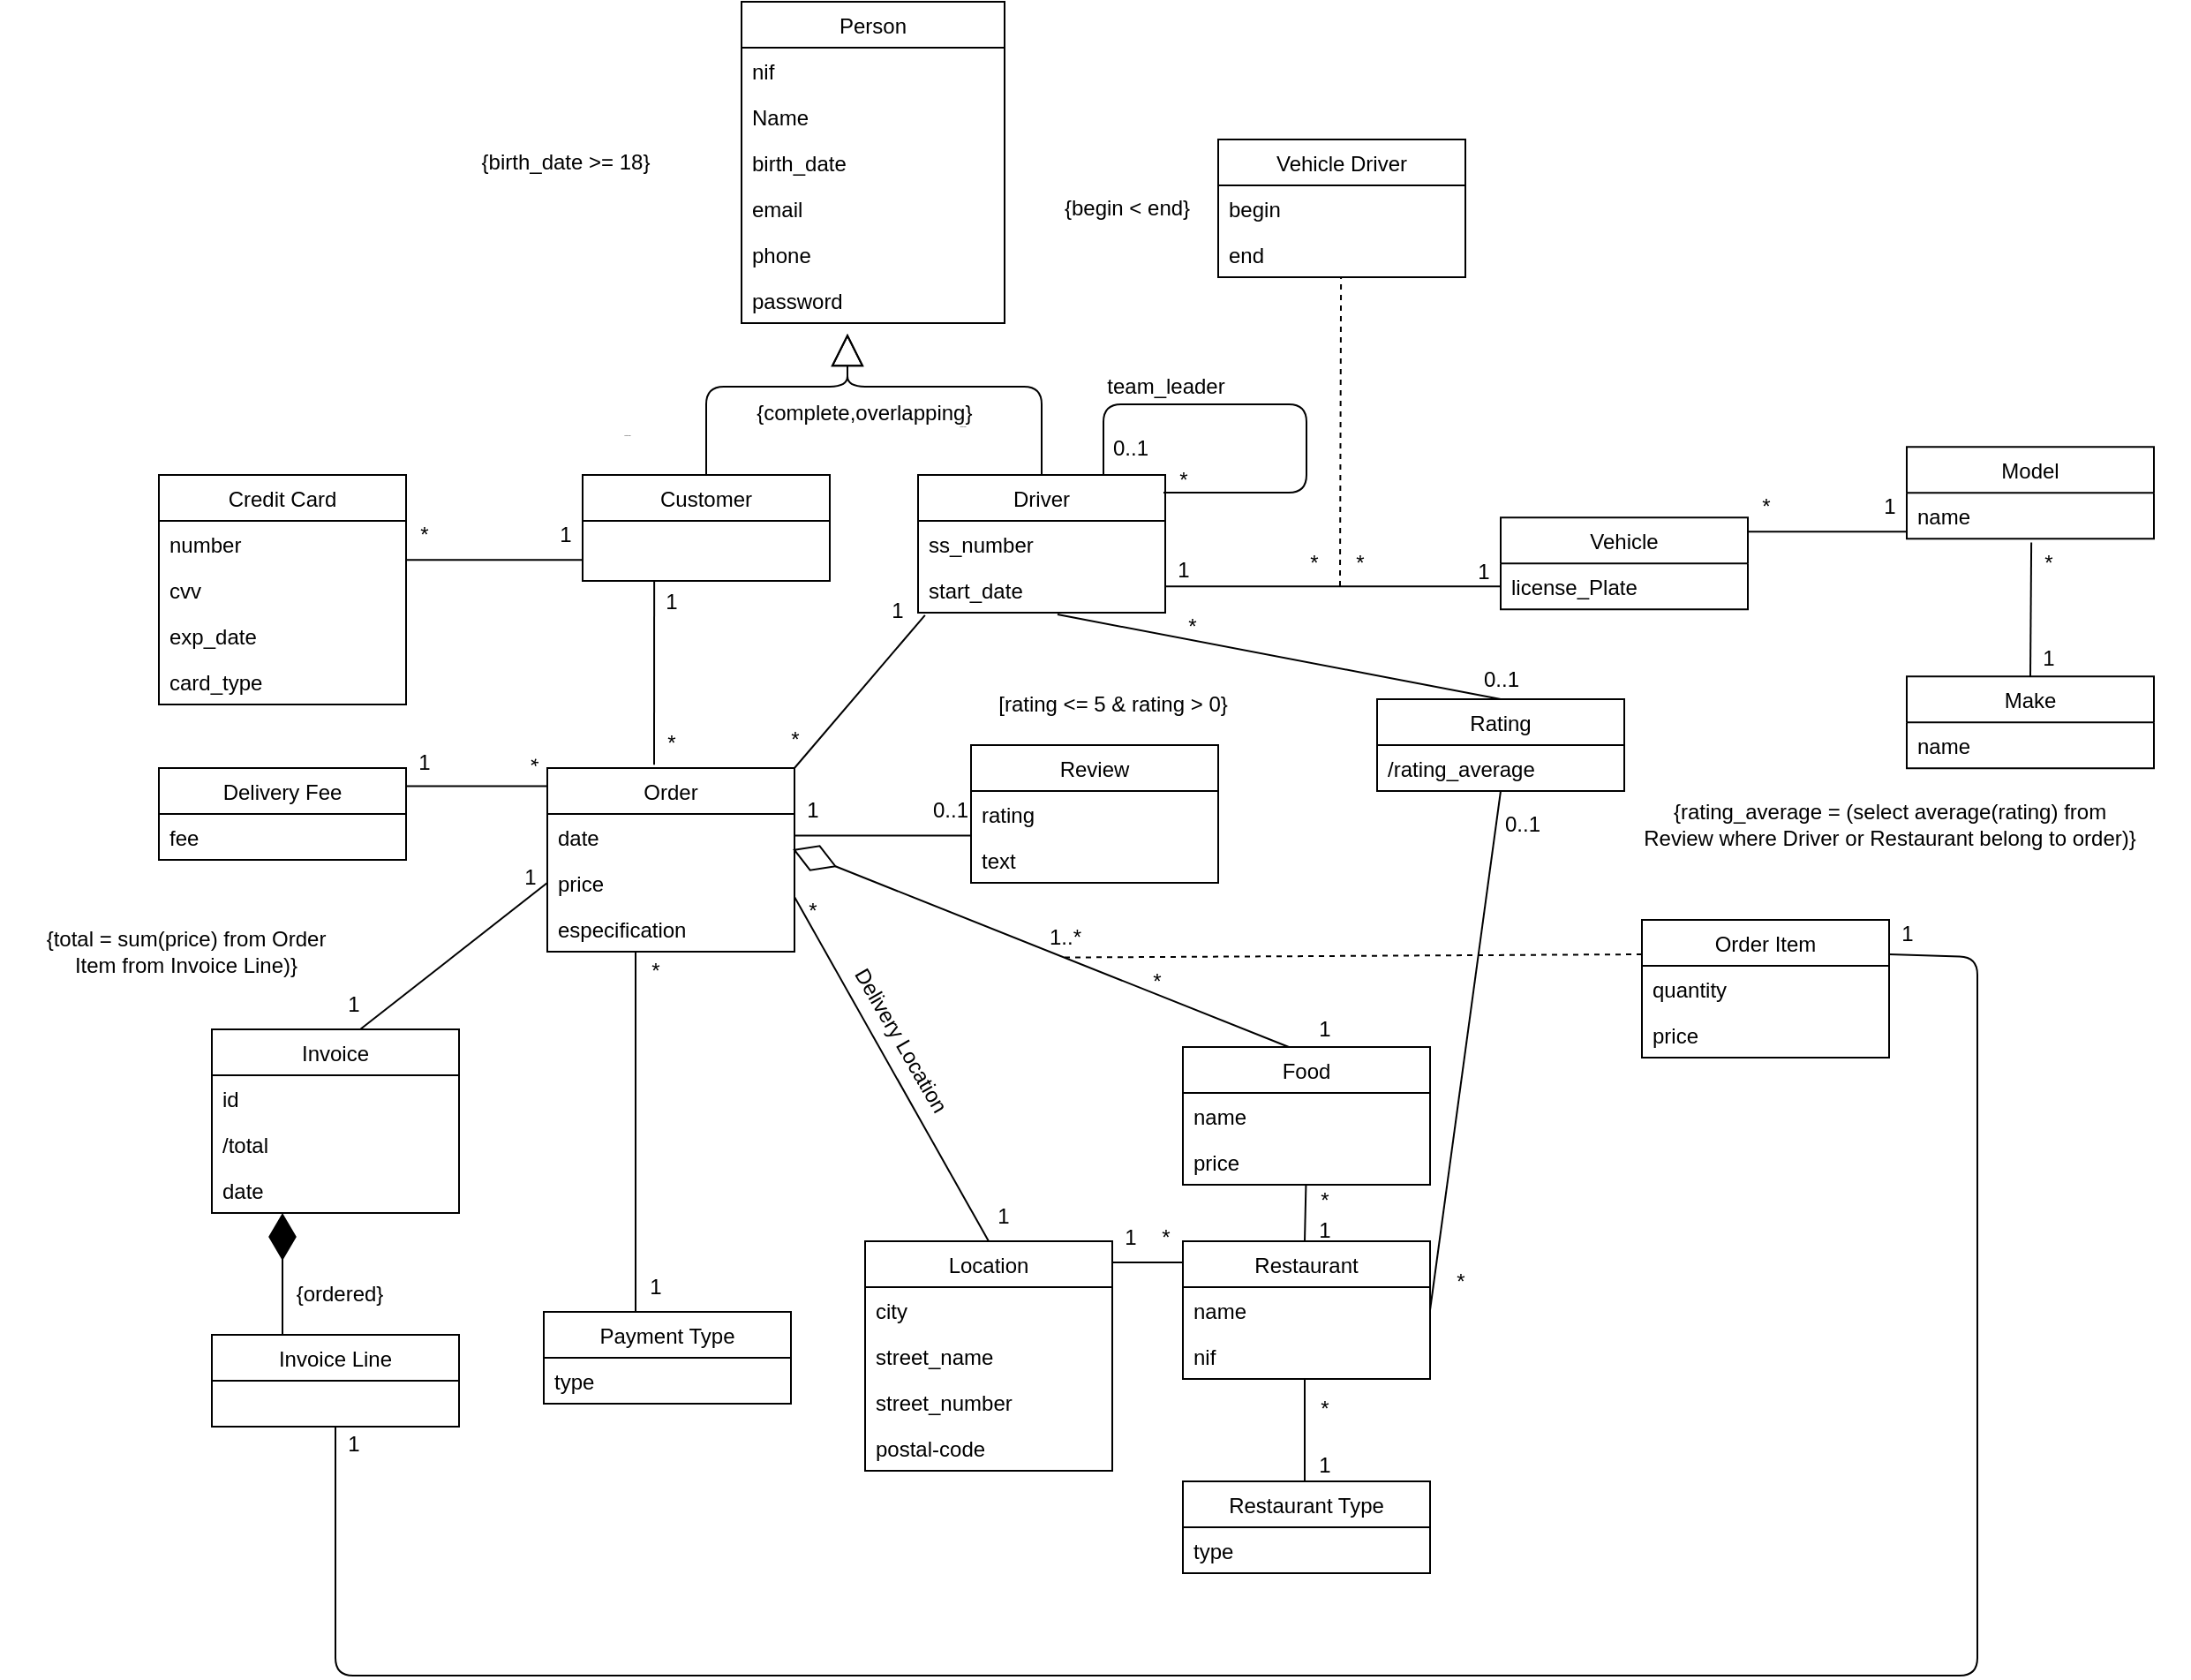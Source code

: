 <mxfile version="12.8.1" type="device"><diagram id="x4gW-zz0H5W8stwuuXS4" name="Page-1"><mxGraphModel dx="1931" dy="1063" grid="1" gridSize="10" guides="1" tooltips="1" connect="1" arrows="1" fold="1" page="1" pageScale="1" pageWidth="850" pageHeight="1100" math="0" shadow="0"><root><mxCell id="0"/><mxCell id="1" parent="0"/><object label="Person" id="hmPX8hJOSWV2uHWbl7bB-1"><mxCell style="swimlane;fontStyle=0;childLayout=stackLayout;horizontal=1;startSize=26;fillColor=none;horizontalStack=0;resizeParent=1;resizeParentMax=0;resizeLast=0;collapsible=1;marginBottom=0;aspect=fixed;" parent="1" vertex="1"><mxGeometry x="420" y="12" width="149" height="182" as="geometry"/></mxCell></object><mxCell id="hmPX8hJOSWV2uHWbl7bB-2" value="nif" style="text;strokeColor=none;fillColor=none;align=left;verticalAlign=top;spacingLeft=4;spacingRight=4;overflow=hidden;rotatable=0;points=[[0,0.5],[1,0.5]];portConstraint=eastwest;" parent="hmPX8hJOSWV2uHWbl7bB-1" vertex="1"><mxGeometry y="26" width="149" height="26" as="geometry"/></mxCell><mxCell id="hmPX8hJOSWV2uHWbl7bB-3" value="Name" style="text;strokeColor=none;fillColor=none;align=left;verticalAlign=top;spacingLeft=4;spacingRight=4;overflow=hidden;rotatable=0;points=[[0,0.5],[1,0.5]];portConstraint=eastwest;" parent="hmPX8hJOSWV2uHWbl7bB-1" vertex="1"><mxGeometry y="52" width="149" height="26" as="geometry"/></mxCell><mxCell id="hmPX8hJOSWV2uHWbl7bB-4" value="birth_date" style="text;strokeColor=none;fillColor=none;align=left;verticalAlign=top;spacingLeft=4;spacingRight=4;overflow=hidden;rotatable=0;points=[[0,0.5],[1,0.5]];portConstraint=eastwest;" parent="hmPX8hJOSWV2uHWbl7bB-1" vertex="1"><mxGeometry y="78" width="149" height="26" as="geometry"/></mxCell><mxCell id="hmPX8hJOSWV2uHWbl7bB-5" value="email" style="text;strokeColor=none;fillColor=none;align=left;verticalAlign=top;spacingLeft=4;spacingRight=4;overflow=hidden;rotatable=0;points=[[0,0.5],[1,0.5]];portConstraint=eastwest;" parent="hmPX8hJOSWV2uHWbl7bB-1" vertex="1"><mxGeometry y="104" width="149" height="26" as="geometry"/></mxCell><mxCell id="hmPX8hJOSWV2uHWbl7bB-6" value="phone" style="text;strokeColor=none;fillColor=none;align=left;verticalAlign=top;spacingLeft=4;spacingRight=4;overflow=hidden;rotatable=0;points=[[0,0.5],[1,0.5]];portConstraint=eastwest;" parent="hmPX8hJOSWV2uHWbl7bB-1" vertex="1"><mxGeometry y="130" width="149" height="26" as="geometry"/></mxCell><mxCell id="hmPX8hJOSWV2uHWbl7bB-7" value="password" style="text;strokeColor=none;fillColor=none;align=left;verticalAlign=top;spacingLeft=4;spacingRight=4;overflow=hidden;rotatable=0;points=[[0,0.5],[1,0.5]];portConstraint=eastwest;" parent="hmPX8hJOSWV2uHWbl7bB-1" vertex="1"><mxGeometry y="156" width="149" height="26" as="geometry"/></mxCell><mxCell id="hmPX8hJOSWV2uHWbl7bB-8" value="Customer" style="swimlane;fontStyle=0;childLayout=stackLayout;horizontal=1;startSize=26;fillColor=none;horizontalStack=0;resizeParent=1;resizeParentMax=0;resizeLast=0;collapsible=1;marginBottom=0;" parent="1" vertex="1"><mxGeometry x="330" y="280" width="140" height="60" as="geometry"/></mxCell><mxCell id="hmPX8hJOSWV2uHWbl7bB-9" value="Driver" style="swimlane;fontStyle=0;childLayout=stackLayout;horizontal=1;startSize=26;fillColor=none;horizontalStack=0;resizeParent=1;resizeParentMax=0;resizeLast=0;collapsible=1;marginBottom=0;" parent="1" vertex="1"><mxGeometry x="520" y="280" width="140" height="78" as="geometry"/></mxCell><mxCell id="hmPX8hJOSWV2uHWbl7bB-10" value="ss_number" style="text;strokeColor=none;fillColor=none;align=left;verticalAlign=top;spacingLeft=4;spacingRight=4;overflow=hidden;rotatable=0;points=[[0,0.5],[1,0.5]];portConstraint=eastwest;" parent="hmPX8hJOSWV2uHWbl7bB-9" vertex="1"><mxGeometry y="26" width="140" height="26" as="geometry"/></mxCell><mxCell id="hmPX8hJOSWV2uHWbl7bB-11" value="start_date" style="text;strokeColor=none;fillColor=none;align=left;verticalAlign=top;spacingLeft=4;spacingRight=4;overflow=hidden;rotatable=0;points=[[0,0.5],[1,0.5]];portConstraint=eastwest;" parent="hmPX8hJOSWV2uHWbl7bB-9" vertex="1"><mxGeometry y="52" width="140" height="26" as="geometry"/></mxCell><mxCell id="hmPX8hJOSWV2uHWbl7bB-12" value="Order" style="swimlane;fontStyle=0;childLayout=stackLayout;horizontal=1;startSize=26;fillColor=none;horizontalStack=0;resizeParent=1;resizeParentMax=0;resizeLast=0;collapsible=1;marginBottom=0;" parent="1" vertex="1"><mxGeometry x="310" y="446" width="140" height="104" as="geometry"/></mxCell><mxCell id="hmPX8hJOSWV2uHWbl7bB-13" value="date" style="text;strokeColor=none;fillColor=none;align=left;verticalAlign=top;spacingLeft=4;spacingRight=4;overflow=hidden;rotatable=0;points=[[0,0.5],[1,0.5]];portConstraint=eastwest;" parent="hmPX8hJOSWV2uHWbl7bB-12" vertex="1"><mxGeometry y="26" width="140" height="26" as="geometry"/></mxCell><mxCell id="hmPX8hJOSWV2uHWbl7bB-14" value="price" style="text;strokeColor=none;fillColor=none;align=left;verticalAlign=top;spacingLeft=4;spacingRight=4;overflow=hidden;rotatable=0;points=[[0,0.5],[1,0.5]];portConstraint=eastwest;" parent="hmPX8hJOSWV2uHWbl7bB-12" vertex="1"><mxGeometry y="52" width="140" height="26" as="geometry"/></mxCell><mxCell id="g-7WznA3Voh3nUn90X7V-6" value="especification" style="text;strokeColor=none;fillColor=none;align=left;verticalAlign=top;spacingLeft=4;spacingRight=4;overflow=hidden;rotatable=0;points=[[0,0.5],[1,0.5]];portConstraint=eastwest;" parent="hmPX8hJOSWV2uHWbl7bB-12" vertex="1"><mxGeometry y="78" width="140" height="26" as="geometry"/></mxCell><mxCell id="hmPX8hJOSWV2uHWbl7bB-15" value="Vehicle" style="swimlane;fontStyle=0;childLayout=stackLayout;horizontal=1;startSize=26;fillColor=none;horizontalStack=0;resizeParent=1;resizeParentMax=0;resizeLast=0;collapsible=1;marginBottom=0;" parent="1" vertex="1"><mxGeometry x="850" y="304.14" width="140" height="52" as="geometry"/></mxCell><mxCell id="hmPX8hJOSWV2uHWbl7bB-16" style="edgeStyle=orthogonalEdgeStyle;rounded=0;orthogonalLoop=1;jettySize=auto;html=1;exitX=1;exitY=0.5;exitDx=0;exitDy=0;" parent="hmPX8hJOSWV2uHWbl7bB-15" source="hmPX8hJOSWV2uHWbl7bB-17" target="hmPX8hJOSWV2uHWbl7bB-17" edge="1"><mxGeometry relative="1" as="geometry"/></mxCell><mxCell id="hmPX8hJOSWV2uHWbl7bB-17" value="license_Plate" style="text;strokeColor=none;fillColor=none;align=left;verticalAlign=top;spacingLeft=4;spacingRight=4;overflow=hidden;rotatable=0;points=[[0,0.5],[1,0.5]];portConstraint=eastwest;" parent="hmPX8hJOSWV2uHWbl7bB-15" vertex="1"><mxGeometry y="26" width="140" height="26" as="geometry"/></mxCell><mxCell id="hmPX8hJOSWV2uHWbl7bB-18" value="Rating" style="swimlane;fontStyle=0;childLayout=stackLayout;horizontal=1;startSize=26;fillColor=none;horizontalStack=0;resizeParent=1;resizeParentMax=0;resizeLast=0;collapsible=1;marginBottom=0;" parent="1" vertex="1"><mxGeometry x="780" y="407" width="140" height="52" as="geometry"/></mxCell><mxCell id="hmPX8hJOSWV2uHWbl7bB-19" value="/rating_average" style="text;strokeColor=none;fillColor=none;align=left;verticalAlign=top;spacingLeft=4;spacingRight=4;overflow=hidden;rotatable=0;points=[[0,0.5],[1,0.5]];portConstraint=eastwest;" parent="hmPX8hJOSWV2uHWbl7bB-18" vertex="1"><mxGeometry y="26" width="140" height="26" as="geometry"/></mxCell><mxCell id="hmPX8hJOSWV2uHWbl7bB-20" value="Review" style="swimlane;fontStyle=0;childLayout=stackLayout;horizontal=1;startSize=26;fillColor=none;horizontalStack=0;resizeParent=1;resizeParentMax=0;resizeLast=0;collapsible=1;marginBottom=0;" parent="1" vertex="1"><mxGeometry x="550" y="433" width="140" height="78" as="geometry"/></mxCell><mxCell id="hmPX8hJOSWV2uHWbl7bB-21" value="rating" style="text;strokeColor=none;fillColor=none;align=left;verticalAlign=top;spacingLeft=4;spacingRight=4;overflow=hidden;rotatable=0;points=[[0,0.5],[1,0.5]];portConstraint=eastwest;" parent="hmPX8hJOSWV2uHWbl7bB-20" vertex="1"><mxGeometry y="26" width="140" height="26" as="geometry"/></mxCell><mxCell id="hmPX8hJOSWV2uHWbl7bB-22" value="text" style="text;strokeColor=none;fillColor=none;align=left;verticalAlign=top;spacingLeft=4;spacingRight=4;overflow=hidden;rotatable=0;points=[[0,0.5],[1,0.5]];portConstraint=eastwest;" parent="hmPX8hJOSWV2uHWbl7bB-20" vertex="1"><mxGeometry y="52" width="140" height="26" as="geometry"/></mxCell><mxCell id="hmPX8hJOSWV2uHWbl7bB-23" value="Food" style="swimlane;fontStyle=0;childLayout=stackLayout;horizontal=1;startSize=26;fillColor=none;horizontalStack=0;resizeParent=1;resizeParentMax=0;resizeLast=0;collapsible=1;marginBottom=0;" parent="1" vertex="1"><mxGeometry x="670" y="604" width="140" height="78" as="geometry"/></mxCell><mxCell id="hmPX8hJOSWV2uHWbl7bB-24" value="name" style="text;strokeColor=none;fillColor=none;align=left;verticalAlign=top;spacingLeft=4;spacingRight=4;overflow=hidden;rotatable=0;points=[[0,0.5],[1,0.5]];portConstraint=eastwest;" parent="hmPX8hJOSWV2uHWbl7bB-23" vertex="1"><mxGeometry y="26" width="140" height="26" as="geometry"/></mxCell><mxCell id="hmPX8hJOSWV2uHWbl7bB-25" value="price" style="text;strokeColor=none;fillColor=none;align=left;verticalAlign=top;spacingLeft=4;spacingRight=4;overflow=hidden;rotatable=0;points=[[0,0.5],[1,0.5]];portConstraint=eastwest;" parent="hmPX8hJOSWV2uHWbl7bB-23" vertex="1"><mxGeometry y="52" width="140" height="26" as="geometry"/></mxCell><mxCell id="56qyV9dsgoLXQfU-FJvZ-68" value="" style="endArrow=diamondThin;endFill=0;endSize=24;html=1;entryX=0.993;entryY=0.769;entryDx=0;entryDy=0;entryPerimeter=0;" parent="hmPX8hJOSWV2uHWbl7bB-23" target="hmPX8hJOSWV2uHWbl7bB-13" edge="1"><mxGeometry width="160" relative="1" as="geometry"><mxPoint x="60" as="sourcePoint"/><mxPoint x="220" as="targetPoint"/></mxGeometry></mxCell><mxCell id="hmPX8hJOSWV2uHWbl7bB-26" value="Restaurant" style="swimlane;fontStyle=0;childLayout=stackLayout;horizontal=1;startSize=26;fillColor=none;horizontalStack=0;resizeParent=1;resizeParentMax=0;resizeLast=0;collapsible=1;marginBottom=0;" parent="1" vertex="1"><mxGeometry x="670" y="714" width="140" height="78" as="geometry"/></mxCell><mxCell id="hmPX8hJOSWV2uHWbl7bB-27" value="name" style="text;strokeColor=none;fillColor=none;align=left;verticalAlign=top;spacingLeft=4;spacingRight=4;overflow=hidden;rotatable=0;points=[[0,0.5],[1,0.5]];portConstraint=eastwest;" parent="hmPX8hJOSWV2uHWbl7bB-26" vertex="1"><mxGeometry y="26" width="140" height="26" as="geometry"/></mxCell><mxCell id="xYkYuIALFyzCIt_aJhcX-15" value="" style="endArrow=none;html=1;fontSize=12;" parent="hmPX8hJOSWV2uHWbl7bB-26" target="hmPX8hJOSWV2uHWbl7bB-25" edge="1"><mxGeometry width="50" height="50" relative="1" as="geometry"><mxPoint x="69" as="sourcePoint"/><mxPoint x="69" y="-17" as="targetPoint"/></mxGeometry></mxCell><mxCell id="56qyV9dsgoLXQfU-FJvZ-5" value="nif" style="text;strokeColor=none;fillColor=none;align=left;verticalAlign=top;spacingLeft=4;spacingRight=4;overflow=hidden;rotatable=0;points=[[0,0.5],[1,0.5]];portConstraint=eastwest;" parent="hmPX8hJOSWV2uHWbl7bB-26" vertex="1"><mxGeometry y="52" width="140" height="26" as="geometry"/></mxCell><mxCell id="hmPX8hJOSWV2uHWbl7bB-28" value="Payment Type" style="swimlane;fontStyle=0;childLayout=stackLayout;horizontal=1;startSize=26;fillColor=none;horizontalStack=0;resizeParent=1;resizeParentMax=0;resizeLast=0;collapsible=1;marginBottom=0;" parent="1" vertex="1"><mxGeometry x="308" y="754" width="140" height="52" as="geometry"/></mxCell><mxCell id="hmPX8hJOSWV2uHWbl7bB-31" value="type" style="text;strokeColor=none;fillColor=none;align=left;verticalAlign=top;spacingLeft=4;spacingRight=4;overflow=hidden;rotatable=0;points=[[0,0.5],[1,0.5]];portConstraint=eastwest;" parent="hmPX8hJOSWV2uHWbl7bB-28" vertex="1"><mxGeometry y="26" width="140" height="26" as="geometry"/></mxCell><mxCell id="hmPX8hJOSWV2uHWbl7bB-32" value="Invoice" style="swimlane;fontStyle=0;childLayout=stackLayout;horizontal=1;startSize=26;fillColor=none;horizontalStack=0;resizeParent=1;resizeParentMax=0;resizeLast=0;collapsible=1;marginBottom=0;" parent="1" vertex="1"><mxGeometry x="120" y="594" width="140" height="104" as="geometry"/></mxCell><mxCell id="hmPX8hJOSWV2uHWbl7bB-33" value="id" style="text;strokeColor=none;fillColor=none;align=left;verticalAlign=top;spacingLeft=4;spacingRight=4;overflow=hidden;rotatable=0;points=[[0,0.5],[1,0.5]];portConstraint=eastwest;" parent="hmPX8hJOSWV2uHWbl7bB-32" vertex="1"><mxGeometry y="26" width="140" height="26" as="geometry"/></mxCell><mxCell id="hmPX8hJOSWV2uHWbl7bB-34" value="/total" style="text;strokeColor=none;fillColor=none;align=left;verticalAlign=top;spacingLeft=4;spacingRight=4;overflow=hidden;rotatable=0;points=[[0,0.5],[1,0.5]];portConstraint=eastwest;" parent="hmPX8hJOSWV2uHWbl7bB-32" vertex="1"><mxGeometry y="52" width="140" height="26" as="geometry"/></mxCell><mxCell id="hmPX8hJOSWV2uHWbl7bB-35" value="date" style="text;strokeColor=none;fillColor=none;align=left;verticalAlign=top;spacingLeft=4;spacingRight=4;overflow=hidden;rotatable=0;points=[[0,0.5],[1,0.5]];portConstraint=eastwest;" parent="hmPX8hJOSWV2uHWbl7bB-32" vertex="1"><mxGeometry y="78" width="140" height="26" as="geometry"/></mxCell><mxCell id="hmPX8hJOSWV2uHWbl7bB-37" value="Model" style="swimlane;fontStyle=0;childLayout=stackLayout;horizontal=1;startSize=26;fillColor=none;horizontalStack=0;resizeParent=1;resizeParentMax=0;resizeLast=0;collapsible=1;marginBottom=0;" parent="1" vertex="1"><mxGeometry x="1080" y="264.14" width="140" height="52" as="geometry"/></mxCell><mxCell id="hmPX8hJOSWV2uHWbl7bB-38" value="name" style="text;strokeColor=none;fillColor=none;align=left;verticalAlign=top;spacingLeft=4;spacingRight=4;overflow=hidden;rotatable=0;points=[[0,0.5],[1,0.5]];portConstraint=eastwest;" parent="hmPX8hJOSWV2uHWbl7bB-37" vertex="1"><mxGeometry y="26" width="140" height="26" as="geometry"/></mxCell><mxCell id="hmPX8hJOSWV2uHWbl7bB-39" value="Make" style="swimlane;fontStyle=0;childLayout=stackLayout;horizontal=1;startSize=26;fillColor=none;horizontalStack=0;resizeParent=1;resizeParentMax=0;resizeLast=0;collapsible=1;marginBottom=0;" parent="1" vertex="1"><mxGeometry x="1080" y="394.14" width="140" height="52" as="geometry"/></mxCell><mxCell id="hmPX8hJOSWV2uHWbl7bB-40" value="name" style="text;strokeColor=none;fillColor=none;align=left;verticalAlign=top;spacingLeft=4;spacingRight=4;overflow=hidden;rotatable=0;points=[[0,0.5],[1,0.5]];portConstraint=eastwest;" parent="hmPX8hJOSWV2uHWbl7bB-39" vertex="1"><mxGeometry y="26" width="140" height="26" as="geometry"/></mxCell><mxCell id="hmPX8hJOSWV2uHWbl7bB-41" value="Credit Card" style="swimlane;fontStyle=0;childLayout=stackLayout;horizontal=1;startSize=26;fillColor=none;horizontalStack=0;resizeParent=1;resizeParentMax=0;resizeLast=0;collapsible=1;marginBottom=0;" parent="1" vertex="1"><mxGeometry x="90" y="280" width="140" height="130" as="geometry"/></mxCell><mxCell id="hmPX8hJOSWV2uHWbl7bB-42" value="number" style="text;strokeColor=none;fillColor=none;align=left;verticalAlign=top;spacingLeft=4;spacingRight=4;overflow=hidden;rotatable=0;points=[[0,0.5],[1,0.5]];portConstraint=eastwest;" parent="hmPX8hJOSWV2uHWbl7bB-41" vertex="1"><mxGeometry y="26" width="140" height="26" as="geometry"/></mxCell><mxCell id="hmPX8hJOSWV2uHWbl7bB-43" value="cvv" style="text;strokeColor=none;fillColor=none;align=left;verticalAlign=top;spacingLeft=4;spacingRight=4;overflow=hidden;rotatable=0;points=[[0,0.5],[1,0.5]];portConstraint=eastwest;" parent="hmPX8hJOSWV2uHWbl7bB-41" vertex="1"><mxGeometry y="52" width="140" height="26" as="geometry"/></mxCell><mxCell id="hmPX8hJOSWV2uHWbl7bB-44" value="exp_date" style="text;strokeColor=none;fillColor=none;align=left;verticalAlign=top;spacingLeft=4;spacingRight=4;overflow=hidden;rotatable=0;points=[[0,0.5],[1,0.5]];portConstraint=eastwest;" parent="hmPX8hJOSWV2uHWbl7bB-41" vertex="1"><mxGeometry y="78" width="140" height="26" as="geometry"/></mxCell><mxCell id="hmPX8hJOSWV2uHWbl7bB-45" value="card_type" style="text;strokeColor=none;fillColor=none;align=left;verticalAlign=top;spacingLeft=4;spacingRight=4;overflow=hidden;rotatable=0;points=[[0,0.5],[1,0.5]];portConstraint=eastwest;" parent="hmPX8hJOSWV2uHWbl7bB-41" vertex="1"><mxGeometry y="104" width="140" height="26" as="geometry"/></mxCell><mxCell id="hmPX8hJOSWV2uHWbl7bB-46" value="Invoice Line" style="swimlane;fontStyle=0;childLayout=stackLayout;horizontal=1;startSize=26;fillColor=none;horizontalStack=0;resizeParent=1;resizeParentMax=0;resizeLast=0;collapsible=1;marginBottom=0;" parent="1" vertex="1"><mxGeometry x="120" y="767" width="140" height="52" as="geometry"/></mxCell><mxCell id="56qyV9dsgoLXQfU-FJvZ-61" value="" style="endArrow=diamondThin;endFill=1;endSize=24;html=1;" parent="hmPX8hJOSWV2uHWbl7bB-46" edge="1"><mxGeometry width="160" relative="1" as="geometry"><mxPoint x="40" as="sourcePoint"/><mxPoint x="40" y="-69" as="targetPoint"/></mxGeometry></mxCell><mxCell id="hmPX8hJOSWV2uHWbl7bB-48" value="Delivery Fee" style="swimlane;fontStyle=0;childLayout=stackLayout;horizontal=1;startSize=26;fillColor=none;horizontalStack=0;resizeParent=1;resizeParentMax=0;resizeLast=0;collapsible=1;marginBottom=0;" parent="1" vertex="1"><mxGeometry x="90" y="446" width="140" height="52" as="geometry"/></mxCell><mxCell id="hmPX8hJOSWV2uHWbl7bB-49" value="fee" style="text;strokeColor=none;fillColor=none;align=left;verticalAlign=top;spacingLeft=4;spacingRight=4;overflow=hidden;rotatable=0;points=[[0,0.5],[1,0.5]];portConstraint=eastwest;" parent="hmPX8hJOSWV2uHWbl7bB-48" vertex="1"><mxGeometry y="26" width="140" height="26" as="geometry"/></mxCell><mxCell id="hmPX8hJOSWV2uHWbl7bB-50" value="Location" style="swimlane;fontStyle=0;childLayout=stackLayout;horizontal=1;startSize=26;fillColor=none;horizontalStack=0;resizeParent=1;resizeParentMax=0;resizeLast=0;collapsible=1;marginBottom=0;" parent="1" vertex="1"><mxGeometry x="490" y="714" width="140" height="130" as="geometry"/></mxCell><mxCell id="hmPX8hJOSWV2uHWbl7bB-51" value="city" style="text;strokeColor=none;fillColor=none;align=left;verticalAlign=top;spacingLeft=4;spacingRight=4;overflow=hidden;rotatable=0;points=[[0,0.5],[1,0.5]];portConstraint=eastwest;" parent="hmPX8hJOSWV2uHWbl7bB-50" vertex="1"><mxGeometry y="26" width="140" height="26" as="geometry"/></mxCell><mxCell id="hmPX8hJOSWV2uHWbl7bB-52" value="street_name" style="text;strokeColor=none;fillColor=none;align=left;verticalAlign=top;spacingLeft=4;spacingRight=4;overflow=hidden;rotatable=0;points=[[0,0.5],[1,0.5]];portConstraint=eastwest;" parent="hmPX8hJOSWV2uHWbl7bB-50" vertex="1"><mxGeometry y="52" width="140" height="26" as="geometry"/></mxCell><mxCell id="hmPX8hJOSWV2uHWbl7bB-53" value="street_number" style="text;strokeColor=none;fillColor=none;align=left;verticalAlign=top;spacingLeft=4;spacingRight=4;overflow=hidden;rotatable=0;points=[[0,0.5],[1,0.5]];portConstraint=eastwest;" parent="hmPX8hJOSWV2uHWbl7bB-50" vertex="1"><mxGeometry y="78" width="140" height="26" as="geometry"/></mxCell><mxCell id="hmPX8hJOSWV2uHWbl7bB-54" value="postal-code" style="text;strokeColor=none;fillColor=none;align=left;verticalAlign=top;spacingLeft=4;spacingRight=4;overflow=hidden;rotatable=0;points=[[0,0.5],[1,0.5]];portConstraint=eastwest;" parent="hmPX8hJOSWV2uHWbl7bB-50" vertex="1"><mxGeometry y="104" width="140" height="26" as="geometry"/></mxCell><mxCell id="hmPX8hJOSWV2uHWbl7bB-55" value="Restaurant Type" style="swimlane;fontStyle=0;childLayout=stackLayout;horizontal=1;startSize=26;fillColor=none;horizontalStack=0;resizeParent=1;resizeParentMax=0;resizeLast=0;collapsible=1;marginBottom=0;" parent="1" vertex="1"><mxGeometry x="670" y="850" width="140" height="52" as="geometry"/></mxCell><mxCell id="hmPX8hJOSWV2uHWbl7bB-56" value="type" style="text;strokeColor=none;fillColor=none;align=left;verticalAlign=top;spacingLeft=4;spacingRight=4;overflow=hidden;rotatable=0;points=[[0,0.5],[1,0.5]];portConstraint=eastwest;" parent="hmPX8hJOSWV2uHWbl7bB-55" vertex="1"><mxGeometry y="26" width="140" height="26" as="geometry"/></mxCell><mxCell id="hmPX8hJOSWV2uHWbl7bB-59" value="Extends" style="endArrow=block;endSize=16;endFill=0;html=1;exitX=0.5;exitY=0;exitDx=0;exitDy=0;fontSize=1;" parent="1" source="hmPX8hJOSWV2uHWbl7bB-8" edge="1"><mxGeometry x="-0.707" y="45" width="160" relative="1" as="geometry"><mxPoint x="425" y="210" as="sourcePoint"/><mxPoint x="480" y="200" as="targetPoint"/><Array as="points"><mxPoint x="400" y="230"/><mxPoint x="480" y="230"/></Array><mxPoint as="offset"/></mxGeometry></mxCell><mxCell id="hmPX8hJOSWV2uHWbl7bB-60" value="Extends" style="endArrow=block;endSize=16;endFill=0;html=1;exitX=0.5;exitY=0;exitDx=0;exitDy=0;fontSize=1;" parent="1" source="hmPX8hJOSWV2uHWbl7bB-9" edge="1"><mxGeometry x="-0.707" y="45" width="160" relative="1" as="geometry"><mxPoint x="400" y="250" as="sourcePoint"/><mxPoint x="480" y="200" as="targetPoint"/><Array as="points"><mxPoint x="590" y="230"/><mxPoint x="480" y="230"/></Array><mxPoint as="offset"/></mxGeometry></mxCell><mxCell id="hmPX8hJOSWV2uHWbl7bB-61" value="{&lt;font style=&quot;font-size: 12px&quot;&gt;{complete,overlapping}&lt;/font&gt;" style="text;html=1;resizable=0;autosize=1;align=center;verticalAlign=middle;points=[];fillColor=none;strokeColor=none;rounded=0;fontSize=1;" parent="1" vertex="1"><mxGeometry x="409" y="240" width="160" height="10" as="geometry"/></mxCell><mxCell id="hmPX8hJOSWV2uHWbl7bB-63" value="1" style="text;html=1;resizable=0;autosize=1;align=center;verticalAlign=middle;points=[];fillColor=none;strokeColor=none;rounded=0;fontSize=12;" parent="1" vertex="1"><mxGeometry x="660" y="324.14" width="20" height="20" as="geometry"/></mxCell><mxCell id="hmPX8hJOSWV2uHWbl7bB-65" value="" style="line;strokeWidth=1;fillColor=none;align=left;verticalAlign=middle;spacingTop=-1;spacingLeft=3;spacingRight=3;rotatable=0;labelPosition=right;points=[];portConstraint=eastwest;fontSize=12;" parent="1" vertex="1"><mxGeometry x="990" y="308.14" width="90" height="8" as="geometry"/></mxCell><mxCell id="hmPX8hJOSWV2uHWbl7bB-66" value="" style="edgeStyle=none;rounded=0;orthogonalLoop=1;jettySize=auto;html=1;fontSize=12;" parent="1" target="hmPX8hJOSWV2uHWbl7bB-17" edge="1"><mxGeometry relative="1" as="geometry"><mxPoint x="990.0" y="345.007" as="sourcePoint"/></mxGeometry></mxCell><mxCell id="hmPX8hJOSWV2uHWbl7bB-67" value="*" style="text;html=1;resizable=0;autosize=1;align=center;verticalAlign=middle;points=[];fillColor=none;strokeColor=none;rounded=0;fontSize=12;" parent="1" vertex="1"><mxGeometry x="990" y="288.14" width="20" height="20" as="geometry"/></mxCell><mxCell id="hmPX8hJOSWV2uHWbl7bB-68" value="1" style="text;html=1;resizable=0;autosize=1;align=center;verticalAlign=middle;points=[];fillColor=none;strokeColor=none;rounded=0;fontSize=12;" parent="1" vertex="1"><mxGeometry x="1060" y="288.14" width="20" height="20" as="geometry"/></mxCell><mxCell id="hmPX8hJOSWV2uHWbl7bB-69" value="" style="endArrow=none;html=1;fontSize=12;exitX=0.5;exitY=0;exitDx=0;exitDy=0;entryX=0.504;entryY=1.083;entryDx=0;entryDy=0;entryPerimeter=0;" parent="1" edge="1"><mxGeometry width="50" height="50" relative="1" as="geometry"><mxPoint x="1150" y="394.14" as="sourcePoint"/><mxPoint x="1150.56" y="318.298" as="targetPoint"/></mxGeometry></mxCell><mxCell id="hmPX8hJOSWV2uHWbl7bB-70" value="*" style="text;html=1;resizable=0;autosize=1;align=center;verticalAlign=middle;points=[];fillColor=none;strokeColor=none;rounded=0;fontSize=12;" parent="1" vertex="1"><mxGeometry x="1150" y="320.14" width="20" height="20" as="geometry"/></mxCell><mxCell id="hmPX8hJOSWV2uHWbl7bB-71" value="1" style="text;html=1;resizable=0;autosize=1;align=center;verticalAlign=middle;points=[];fillColor=none;strokeColor=none;rounded=0;fontSize=12;" parent="1" vertex="1"><mxGeometry x="1150" y="374.14" width="20" height="20" as="geometry"/></mxCell><mxCell id="hmPX8hJOSWV2uHWbl7bB-72" value="" style="endArrow=none;html=1;fontSize=12;entryX=0.504;entryY=1.083;entryDx=0;entryDy=0;entryPerimeter=0;exitX=0.025;exitY=1.108;exitDx=0;exitDy=0;exitPerimeter=0;" parent="1" source="hmPX8hJOSWV2uHWbl7bB-74" edge="1"><mxGeometry width="50" height="50" relative="1" as="geometry"><mxPoint x="371" y="440" as="sourcePoint"/><mxPoint x="370.56" y="339.998" as="targetPoint"/></mxGeometry></mxCell><mxCell id="hmPX8hJOSWV2uHWbl7bB-73" value="1" style="text;html=1;resizable=0;autosize=1;align=center;verticalAlign=middle;points=[];fillColor=none;strokeColor=none;rounded=0;fontSize=12;" parent="1" vertex="1"><mxGeometry x="370" y="341.84" width="20" height="20" as="geometry"/></mxCell><mxCell id="hmPX8hJOSWV2uHWbl7bB-74" value="*" style="text;html=1;resizable=0;autosize=1;align=center;verticalAlign=middle;points=[];fillColor=none;strokeColor=none;rounded=0;fontSize=12;" parent="1" vertex="1"><mxGeometry x="370" y="422.0" width="20" height="20" as="geometry"/></mxCell><mxCell id="hmPX8hJOSWV2uHWbl7bB-75" style="edgeStyle=orthogonalEdgeStyle;rounded=0;orthogonalLoop=1;jettySize=auto;html=1;exitX=1;exitY=0.5;exitDx=0;exitDy=0;" parent="1" edge="1"><mxGeometry relative="1" as="geometry"><mxPoint x="230.0" y="359.14" as="sourcePoint"/><mxPoint x="230.0" y="359.14" as="targetPoint"/></mxGeometry></mxCell><mxCell id="hmPX8hJOSWV2uHWbl7bB-76" value="" style="line;strokeWidth=1;fillColor=none;align=left;verticalAlign=middle;spacingTop=-1;spacingLeft=3;spacingRight=3;rotatable=0;labelPosition=right;points=[];portConstraint=eastwest;fontSize=12;" parent="1" vertex="1"><mxGeometry x="230" y="324.14" width="100" height="8" as="geometry"/></mxCell><mxCell id="hmPX8hJOSWV2uHWbl7bB-77" value="" style="edgeStyle=none;rounded=0;orthogonalLoop=1;jettySize=auto;html=1;fontSize=12;" parent="1" edge="1"><mxGeometry relative="1" as="geometry"><mxPoint x="230.0" y="361.007" as="sourcePoint"/><mxPoint x="230.0" y="361.007" as="targetPoint"/></mxGeometry></mxCell><mxCell id="hmPX8hJOSWV2uHWbl7bB-78" value="*" style="text;html=1;resizable=0;autosize=1;align=center;verticalAlign=middle;points=[];fillColor=none;strokeColor=none;rounded=0;fontSize=12;" parent="1" vertex="1"><mxGeometry x="230" y="304.14" width="20" height="20" as="geometry"/></mxCell><mxCell id="hmPX8hJOSWV2uHWbl7bB-79" value="1" style="text;html=1;resizable=0;autosize=1;align=center;verticalAlign=middle;points=[];fillColor=none;strokeColor=none;rounded=0;fontSize=12;" parent="1" vertex="1"><mxGeometry x="310" y="304.14" width="20" height="20" as="geometry"/></mxCell><mxCell id="hmPX8hJOSWV2uHWbl7bB-80" value="" style="endArrow=none;html=1;fontSize=12;entryX=0.028;entryY=1.054;entryDx=0;entryDy=0;entryPerimeter=0;" parent="1" target="hmPX8hJOSWV2uHWbl7bB-11" edge="1"><mxGeometry width="50" height="50" relative="1" as="geometry"><mxPoint x="450" y="446" as="sourcePoint"/><mxPoint x="500" y="396" as="targetPoint"/></mxGeometry></mxCell><mxCell id="hmPX8hJOSWV2uHWbl7bB-81" value="1" style="text;html=1;resizable=0;autosize=1;align=center;verticalAlign=middle;points=[];fillColor=none;strokeColor=none;rounded=0;fontSize=12;" parent="1" vertex="1"><mxGeometry x="498" y="347.14" width="20" height="20" as="geometry"/></mxCell><mxCell id="hmPX8hJOSWV2uHWbl7bB-82" value="*" style="text;html=1;resizable=0;autosize=1;align=center;verticalAlign=middle;points=[];fillColor=none;strokeColor=none;rounded=0;fontSize=12;" parent="1" vertex="1"><mxGeometry x="440" y="420.0" width="20" height="20" as="geometry"/></mxCell><mxCell id="hmPX8hJOSWV2uHWbl7bB-84" value="*" style="text;html=1;resizable=0;autosize=1;align=center;verticalAlign=middle;points=[];fillColor=none;strokeColor=none;rounded=0;fontSize=12;" parent="1" vertex="1"><mxGeometry x="361.2" y="550.84" width="20" height="20" as="geometry"/></mxCell><mxCell id="hmPX8hJOSWV2uHWbl7bB-85" value="1" style="text;html=1;resizable=0;autosize=1;align=center;verticalAlign=middle;points=[];fillColor=none;strokeColor=none;rounded=0;fontSize=12;" parent="1" vertex="1"><mxGeometry x="361.2" y="730" width="20" height="20" as="geometry"/></mxCell><mxCell id="hmPX8hJOSWV2uHWbl7bB-86" style="edgeStyle=orthogonalEdgeStyle;rounded=0;orthogonalLoop=1;jettySize=auto;html=1;exitX=1;exitY=0.5;exitDx=0;exitDy=0;" parent="1" edge="1"><mxGeometry relative="1" as="geometry"><mxPoint x="450.0" y="515.3" as="sourcePoint"/><mxPoint x="450.0" y="515.3" as="targetPoint"/></mxGeometry></mxCell><mxCell id="hmPX8hJOSWV2uHWbl7bB-87" value="" style="line;strokeWidth=1;fillColor=none;align=left;verticalAlign=middle;spacingTop=-1;spacingLeft=3;spacingRight=3;rotatable=0;labelPosition=right;points=[];portConstraint=eastwest;fontSize=12;" parent="1" vertex="1"><mxGeometry x="450" y="480.3" width="100" height="8" as="geometry"/></mxCell><mxCell id="hmPX8hJOSWV2uHWbl7bB-88" value="" style="edgeStyle=none;rounded=0;orthogonalLoop=1;jettySize=auto;html=1;fontSize=12;" parent="1" edge="1"><mxGeometry relative="1" as="geometry"><mxPoint x="450.0" y="517.167" as="sourcePoint"/><mxPoint x="450.0" y="517.167" as="targetPoint"/></mxGeometry></mxCell><mxCell id="hmPX8hJOSWV2uHWbl7bB-89" value="1" style="text;html=1;resizable=0;autosize=1;align=center;verticalAlign=middle;points=[];fillColor=none;strokeColor=none;rounded=0;fontSize=12;" parent="1" vertex="1"><mxGeometry x="450" y="460.3" width="20" height="20" as="geometry"/></mxCell><mxCell id="hmPX8hJOSWV2uHWbl7bB-90" value="0..1" style="text;html=1;resizable=0;autosize=1;align=center;verticalAlign=middle;points=[];fillColor=none;strokeColor=none;rounded=0;fontSize=12;" parent="1" vertex="1"><mxGeometry x="518" y="460.3" width="40" height="20" as="geometry"/></mxCell><mxCell id="hmPX8hJOSWV2uHWbl7bB-92" value="*" style="text;html=1;resizable=0;autosize=1;align=center;verticalAlign=middle;points=[];fillColor=none;strokeColor=none;rounded=0;fontSize=12;" parent="1" vertex="1"><mxGeometry x="450" y="517" width="20" height="20" as="geometry"/></mxCell><mxCell id="hmPX8hJOSWV2uHWbl7bB-93" value="1" style="text;html=1;resizable=0;autosize=1;align=center;verticalAlign=middle;points=[];fillColor=none;strokeColor=none;rounded=0;fontSize=12;" parent="1" vertex="1"><mxGeometry x="558" y="690" width="20" height="20" as="geometry"/></mxCell><mxCell id="xYkYuIALFyzCIt_aJhcX-3" value="" style="line;strokeWidth=1;fillColor=none;align=left;verticalAlign=middle;spacingTop=-1;spacingLeft=3;spacingRight=3;rotatable=0;labelPosition=right;points=[];portConstraint=eastwest;fontSize=12;" parent="1" vertex="1"><mxGeometry x="630" y="722" width="40" height="8" as="geometry"/></mxCell><mxCell id="xYkYuIALFyzCIt_aJhcX-21" value="" style="endArrow=none;html=1;fontSize=12;" parent="1" edge="1"><mxGeometry width="50" height="50" relative="1" as="geometry"><mxPoint x="739" y="850" as="sourcePoint"/><mxPoint x="739" y="792" as="targetPoint"/></mxGeometry></mxCell><mxCell id="xYkYuIALFyzCIt_aJhcX-22" value="" style="line;strokeWidth=1;fillColor=none;align=left;verticalAlign=middle;spacingTop=-1;spacingLeft=3;spacingRight=3;rotatable=0;labelPosition=right;points=[];portConstraint=eastwest;fontSize=12;" parent="1" vertex="1"><mxGeometry x="230" y="452.3" width="80" height="8" as="geometry"/></mxCell><mxCell id="xYkYuIALFyzCIt_aJhcX-27" value="*" style="text;html=1;resizable=0;autosize=1;align=center;verticalAlign=middle;points=[];fillColor=none;strokeColor=none;rounded=0;fontSize=12;rotation=90;" parent="1" vertex="1"><mxGeometry x="290" y="432.3" width="20" height="20" as="geometry"/></mxCell><mxCell id="xYkYuIALFyzCIt_aJhcX-28" value="1" style="text;html=1;resizable=0;autosize=1;align=center;verticalAlign=middle;points=[];fillColor=none;strokeColor=none;rounded=0;fontSize=12;" parent="1" vertex="1"><mxGeometry x="230" y="433" width="20" height="20" as="geometry"/></mxCell><mxCell id="xYkYuIALFyzCIt_aJhcX-34" value="" style="endArrow=none;html=1;fontSize=12;exitX=0.5;exitY=0;exitDx=0;exitDy=0;entryX=0.564;entryY=1.038;entryDx=0;entryDy=0;entryPerimeter=0;" parent="1" source="hmPX8hJOSWV2uHWbl7bB-18" target="hmPX8hJOSWV2uHWbl7bB-11" edge="1"><mxGeometry width="50" height="50" relative="1" as="geometry"><mxPoint x="809" y="447.3" as="sourcePoint"/><mxPoint x="809.56" y="371.458" as="targetPoint"/></mxGeometry></mxCell><mxCell id="xYkYuIALFyzCIt_aJhcX-35" value="" style="endArrow=none;html=1;fontSize=12;entryX=0.5;entryY=1;entryDx=0;entryDy=0;exitX=1;exitY=0.5;exitDx=0;exitDy=0;" parent="1" source="hmPX8hJOSWV2uHWbl7bB-26" target="hmPX8hJOSWV2uHWbl7bB-18" edge="1"><mxGeometry width="50" height="50" relative="1" as="geometry"><mxPoint x="950" y="590" as="sourcePoint"/><mxPoint x="800" y="497.998" as="targetPoint"/></mxGeometry></mxCell><mxCell id="xYkYuIALFyzCIt_aJhcX-55" value="*" style="text;html=1;resizable=0;autosize=1;align=center;verticalAlign=middle;points=[];fillColor=none;strokeColor=none;rounded=0;fontSize=12;" parent="1" vertex="1"><mxGeometry x="650" y="702" width="20" height="20" as="geometry"/></mxCell><mxCell id="xYkYuIALFyzCIt_aJhcX-56" value="1" style="text;html=1;resizable=0;autosize=1;align=center;verticalAlign=middle;points=[];fillColor=none;strokeColor=none;rounded=0;fontSize=12;" parent="1" vertex="1"><mxGeometry x="630" y="702" width="20" height="20" as="geometry"/></mxCell><mxCell id="xYkYuIALFyzCIt_aJhcX-59" value="1" style="text;html=1;resizable=0;autosize=1;align=center;verticalAlign=middle;points=[];fillColor=none;strokeColor=none;rounded=0;fontSize=12;" parent="1" vertex="1"><mxGeometry x="740" y="831" width="20" height="20" as="geometry"/></mxCell><mxCell id="xYkYuIALFyzCIt_aJhcX-60" value="*" style="text;html=1;resizable=0;autosize=1;align=center;verticalAlign=middle;points=[];fillColor=none;strokeColor=none;rounded=0;fontSize=12;" parent="1" vertex="1"><mxGeometry x="740" y="799" width="20" height="20" as="geometry"/></mxCell><mxCell id="xYkYuIALFyzCIt_aJhcX-61" value="*" style="text;html=1;resizable=0;autosize=1;align=center;verticalAlign=middle;points=[];fillColor=none;strokeColor=none;rounded=0;fontSize=12;" parent="1" vertex="1"><mxGeometry x="817" y="727" width="20" height="20" as="geometry"/></mxCell><mxCell id="xYkYuIALFyzCIt_aJhcX-62" value="0..1" style="text;html=1;resizable=0;autosize=1;align=center;verticalAlign=middle;points=[];fillColor=none;strokeColor=none;rounded=0;fontSize=12;" parent="1" vertex="1"><mxGeometry x="842" y="468.3" width="40" height="20" as="geometry"/></mxCell><mxCell id="xYkYuIALFyzCIt_aJhcX-65" value="*" style="text;html=1;resizable=0;autosize=1;align=center;verticalAlign=middle;points=[];fillColor=none;strokeColor=none;rounded=0;fontSize=12;" parent="1" vertex="1"><mxGeometry x="740" y="681" width="20" height="20" as="geometry"/></mxCell><mxCell id="xYkYuIALFyzCIt_aJhcX-66" value="1" style="text;html=1;resizable=0;autosize=1;align=center;verticalAlign=middle;points=[];fillColor=none;strokeColor=none;rounded=0;fontSize=12;" parent="1" vertex="1"><mxGeometry x="740" y="698" width="20" height="20" as="geometry"/></mxCell><mxCell id="xYkYuIALFyzCIt_aJhcX-71" value="*" style="text;html=1;resizable=0;autosize=1;align=center;verticalAlign=middle;points=[];fillColor=none;strokeColor=none;rounded=0;fontSize=12;" parent="1" vertex="1"><mxGeometry x="665" y="356.14" width="20" height="20" as="geometry"/></mxCell><mxCell id="xYkYuIALFyzCIt_aJhcX-72" value="0..1" style="text;html=1;resizable=0;autosize=1;align=center;verticalAlign=middle;points=[];fillColor=none;strokeColor=none;rounded=0;fontSize=12;" parent="1" vertex="1"><mxGeometry x="830" y="386" width="40" height="20" as="geometry"/></mxCell><mxCell id="56qyV9dsgoLXQfU-FJvZ-7" value="" style="endArrow=none;html=1;fontSize=12;entryX=0.5;entryY=0;entryDx=0;entryDy=0;" parent="1" target="hmPX8hJOSWV2uHWbl7bB-50" edge="1"><mxGeometry width="50" height="50" relative="1" as="geometry"><mxPoint x="450" y="519" as="sourcePoint"/><mxPoint x="490" y="610" as="targetPoint"/></mxGeometry></mxCell><mxCell id="56qyV9dsgoLXQfU-FJvZ-20" value="" style="endArrow=none;html=1;fontSize=12;exitX=0;exitY=0.5;exitDx=0;exitDy=0;" parent="1" source="hmPX8hJOSWV2uHWbl7bB-14" edge="1"><mxGeometry width="50" height="50" relative="1" as="geometry"><mxPoint x="335.98" y="630.952" as="sourcePoint"/><mxPoint x="204.02" y="594" as="targetPoint"/></mxGeometry></mxCell><mxCell id="56qyV9dsgoLXQfU-FJvZ-21" value="1" style="text;html=1;resizable=0;autosize=1;align=center;verticalAlign=middle;points=[];fillColor=none;strokeColor=none;rounded=0;fontSize=12;" parent="1" vertex="1"><mxGeometry x="290" y="498" width="20" height="20" as="geometry"/></mxCell><mxCell id="56qyV9dsgoLXQfU-FJvZ-22" value="1" style="text;html=1;resizable=0;autosize=1;align=center;verticalAlign=middle;points=[];fillColor=none;strokeColor=none;rounded=0;fontSize=12;" parent="1" vertex="1"><mxGeometry x="190" y="570" width="20" height="20" as="geometry"/></mxCell><mxCell id="56qyV9dsgoLXQfU-FJvZ-30" value="" style="endArrow=none;html=1;fontSize=12;exitX=1;exitY=0.25;exitDx=0;exitDy=0;" parent="1" source="56qyV9dsgoLXQfU-FJvZ-35" edge="1"><mxGeometry width="50" height="50" relative="1" as="geometry"><mxPoint x="321.96" y="855.952" as="sourcePoint"/><mxPoint x="190" y="819" as="targetPoint"/><Array as="points"><mxPoint x="1120" y="553"/><mxPoint x="1120" y="960"/><mxPoint x="190" y="960"/></Array></mxGeometry></mxCell><mxCell id="56qyV9dsgoLXQfU-FJvZ-32" value="1" style="text;html=1;resizable=0;autosize=1;align=center;verticalAlign=middle;points=[];fillColor=none;strokeColor=none;rounded=0;fontSize=12;" parent="1" vertex="1"><mxGeometry x="190" y="819" width="20" height="20" as="geometry"/></mxCell><mxCell id="56qyV9dsgoLXQfU-FJvZ-35" value="Order Item" style="swimlane;fontStyle=0;childLayout=stackLayout;horizontal=1;startSize=26;fillColor=none;horizontalStack=0;resizeParent=1;resizeParentMax=0;resizeLast=0;collapsible=1;marginBottom=0;" parent="1" vertex="1"><mxGeometry x="930" y="532" width="140" height="78" as="geometry"/></mxCell><mxCell id="56qyV9dsgoLXQfU-FJvZ-36" value="quantity" style="text;strokeColor=none;fillColor=none;align=left;verticalAlign=top;spacingLeft=4;spacingRight=4;overflow=hidden;rotatable=0;points=[[0,0.5],[1,0.5]];portConstraint=eastwest;" parent="56qyV9dsgoLXQfU-FJvZ-35" vertex="1"><mxGeometry y="26" width="140" height="26" as="geometry"/></mxCell><mxCell id="56qyV9dsgoLXQfU-FJvZ-69" value="price" style="text;strokeColor=none;fillColor=none;align=left;verticalAlign=top;spacingLeft=4;spacingRight=4;overflow=hidden;rotatable=0;points=[[0,0.5],[1,0.5]];portConstraint=eastwest;" parent="56qyV9dsgoLXQfU-FJvZ-35" vertex="1"><mxGeometry y="52" width="140" height="26" as="geometry"/></mxCell><mxCell id="56qyV9dsgoLXQfU-FJvZ-41" value="1" style="text;html=1;resizable=0;autosize=1;align=center;verticalAlign=middle;points=[];fillColor=none;strokeColor=none;rounded=0;fontSize=12;" parent="1" vertex="1"><mxGeometry x="1070" y="530" width="20" height="20" as="geometry"/></mxCell><mxCell id="56qyV9dsgoLXQfU-FJvZ-42" value="Vehicle Driver" style="swimlane;fontStyle=0;childLayout=stackLayout;horizontal=1;startSize=26;fillColor=none;horizontalStack=0;resizeParent=1;resizeParentMax=0;resizeLast=0;collapsible=1;marginBottom=0;" parent="1" vertex="1"><mxGeometry x="690" y="90" width="140" height="78" as="geometry"/></mxCell><mxCell id="56qyV9dsgoLXQfU-FJvZ-43" style="edgeStyle=orthogonalEdgeStyle;rounded=0;orthogonalLoop=1;jettySize=auto;html=1;exitX=1;exitY=0.5;exitDx=0;exitDy=0;" parent="56qyV9dsgoLXQfU-FJvZ-42" source="56qyV9dsgoLXQfU-FJvZ-44" target="56qyV9dsgoLXQfU-FJvZ-44" edge="1"><mxGeometry relative="1" as="geometry"/></mxCell><mxCell id="56qyV9dsgoLXQfU-FJvZ-44" value="begin" style="text;strokeColor=none;fillColor=none;align=left;verticalAlign=top;spacingLeft=4;spacingRight=4;overflow=hidden;rotatable=0;points=[[0,0.5],[1,0.5]];portConstraint=eastwest;" parent="56qyV9dsgoLXQfU-FJvZ-42" vertex="1"><mxGeometry y="26" width="140" height="26" as="geometry"/></mxCell><mxCell id="56qyV9dsgoLXQfU-FJvZ-54" value="end" style="text;strokeColor=none;fillColor=none;align=left;verticalAlign=top;spacingLeft=4;spacingRight=4;overflow=hidden;rotatable=0;points=[[0,0.5],[1,0.5]];portConstraint=eastwest;" parent="56qyV9dsgoLXQfU-FJvZ-42" vertex="1"><mxGeometry y="52" width="140" height="26" as="geometry"/></mxCell><mxCell id="56qyV9dsgoLXQfU-FJvZ-59" value="1" style="text;html=1;resizable=0;autosize=1;align=center;verticalAlign=middle;points=[];fillColor=none;strokeColor=none;rounded=0;fontSize=12;" parent="1" vertex="1"><mxGeometry x="830" y="325.14" width="20" height="20" as="geometry"/></mxCell><mxCell id="56qyV9dsgoLXQfU-FJvZ-65" value="" style="endArrow=none;html=1;fontSize=12;entryX=0.5;entryY=0;entryDx=0;entryDy=0;exitX=0;exitY=0.25;exitDx=0;exitDy=0;dashed=1;" parent="1" source="56qyV9dsgoLXQfU-FJvZ-35" edge="1"><mxGeometry width="50" height="50" relative="1" as="geometry"><mxPoint x="860" y="528.3" as="sourcePoint"/><mxPoint x="600" y="553.3" as="targetPoint"/></mxGeometry></mxCell><mxCell id="56qyV9dsgoLXQfU-FJvZ-70" value="" style="line;strokeWidth=1;fillColor=none;align=left;verticalAlign=middle;spacingTop=-1;spacingLeft=3;spacingRight=3;rotatable=0;labelPosition=right;points=[];portConstraint=eastwest;fontSize=12;" parent="1" vertex="1"><mxGeometry x="660" y="339.14" width="190" height="8" as="geometry"/></mxCell><mxCell id="56qyV9dsgoLXQfU-FJvZ-71" value="" style="endArrow=none;html=1;fontSize=12;exitX=0.521;exitY=0.483;exitDx=0;exitDy=0;entryX=0.504;entryY=1.083;entryDx=0;entryDy=0;entryPerimeter=0;exitPerimeter=0;dashed=1;" parent="1" source="56qyV9dsgoLXQfU-FJvZ-70" edge="1"><mxGeometry width="50" height="50" relative="1" as="geometry"><mxPoint x="759" y="243.84" as="sourcePoint"/><mxPoint x="759.56" y="167.998" as="targetPoint"/></mxGeometry></mxCell><mxCell id="56qyV9dsgoLXQfU-FJvZ-72" value="*" style="text;html=1;resizable=0;autosize=1;align=center;verticalAlign=middle;points=[];fillColor=none;strokeColor=none;rounded=0;fontSize=12;" parent="1" vertex="1"><mxGeometry x="734" y="320.14" width="20" height="20" as="geometry"/></mxCell><mxCell id="56qyV9dsgoLXQfU-FJvZ-75" value="*" style="text;html=1;resizable=0;autosize=1;align=center;verticalAlign=middle;points=[];fillColor=none;strokeColor=none;rounded=0;fontSize=12;" parent="1" vertex="1"><mxGeometry x="760" y="320.14" width="20" height="20" as="geometry"/></mxCell><mxCell id="56qyV9dsgoLXQfU-FJvZ-76" value="1..*" style="text;html=1;resizable=0;autosize=1;align=center;verticalAlign=middle;points=[];fillColor=none;strokeColor=none;rounded=0;fontSize=12;" parent="1" vertex="1"><mxGeometry x="583" y="532" width="40" height="20" as="geometry"/></mxCell><mxCell id="56qyV9dsgoLXQfU-FJvZ-77" value="1" style="text;html=1;resizable=0;autosize=1;align=center;verticalAlign=middle;points=[];fillColor=none;strokeColor=none;rounded=0;fontSize=12;" parent="1" vertex="1"><mxGeometry x="740" y="584" width="20" height="20" as="geometry"/></mxCell><mxCell id="56qyV9dsgoLXQfU-FJvZ-80" value="*" style="text;html=1;resizable=0;autosize=1;align=center;verticalAlign=middle;points=[];fillColor=none;strokeColor=none;rounded=0;fontSize=12;" parent="1" vertex="1"><mxGeometry x="645" y="557" width="20" height="20" as="geometry"/></mxCell><mxCell id="g-7WznA3Voh3nUn90X7V-1" value="Delivery Location" style="text;html=1;align=center;verticalAlign=middle;resizable=0;points=[];autosize=1;rotation=60;" parent="1" vertex="1"><mxGeometry x="450" y="590" width="120" height="20" as="geometry"/></mxCell><mxCell id="hmPX8hJOSWV2uHWbl7bB-83" value="" style="endArrow=none;html=1;fontSize=12;" parent="1" edge="1"><mxGeometry width="50" height="50" relative="1" as="geometry"><mxPoint x="360" y="754" as="sourcePoint"/><mxPoint x="360" y="550" as="targetPoint"/></mxGeometry></mxCell><mxCell id="wwi7h_PkKIzx45XCcMi--1" value="" style="endArrow=none;html=1;entryX=0.75;entryY=0;entryDx=0;entryDy=0;" edge="1" parent="1" target="hmPX8hJOSWV2uHWbl7bB-9"><mxGeometry width="50" height="50" relative="1" as="geometry"><mxPoint x="659" y="290" as="sourcePoint"/><mxPoint x="710" y="243.14" as="targetPoint"/><Array as="points"><mxPoint x="740" y="290"/><mxPoint x="740" y="240"/><mxPoint x="625" y="240"/></Array></mxGeometry></mxCell><mxCell id="wwi7h_PkKIzx45XCcMi--2" value="0..1" style="text;html=1;align=center;verticalAlign=middle;resizable=0;points=[];autosize=1;" vertex="1" parent="1"><mxGeometry x="620" y="255" width="40" height="20" as="geometry"/></mxCell><mxCell id="wwi7h_PkKIzx45XCcMi--3" value="*" style="text;html=1;align=center;verticalAlign=middle;resizable=0;points=[];autosize=1;" vertex="1" parent="1"><mxGeometry x="660" y="273.14" width="20" height="20" as="geometry"/></mxCell><mxCell id="wwi7h_PkKIzx45XCcMi--4" value="team_leader" style="text;html=1;align=center;verticalAlign=middle;resizable=0;points=[];autosize=1;" vertex="1" parent="1"><mxGeometry x="615" y="220" width="90" height="20" as="geometry"/></mxCell><mxCell id="wwi7h_PkKIzx45XCcMi--6" value="&lt;div&gt;&lt;span class=&quot;_mh6 _wsc&quot; id=&quot;cch_fc0856aa13f304&quot;&gt;&lt;span&gt;&lt;span&gt;{rating_average = (select average(rating) from &lt;br&gt;&lt;/span&gt;&lt;/span&gt;&lt;/span&gt;&lt;/div&gt;&lt;div&gt;&lt;span class=&quot;_mh6 _wsc&quot; id=&quot;cch_fc0856aa13f304&quot;&gt;&lt;span&gt;&lt;span&gt;Review where Driver or Restaurant belong to order)}&lt;/span&gt;&lt;/span&gt;&lt;/span&gt;&lt;/div&gt;" style="text;html=1;align=center;verticalAlign=middle;resizable=0;points=[];autosize=1;" vertex="1" parent="1"><mxGeometry x="900" y="463.3" width="340" height="30" as="geometry"/></mxCell><mxCell id="wwi7h_PkKIzx45XCcMi--7" value="{birth_date &amp;gt;= 18}" style="text;html=1;align=center;verticalAlign=middle;resizable=0;points=[];autosize=1;" vertex="1" parent="1"><mxGeometry x="250" y="93" width="140" height="20" as="geometry"/></mxCell><mxCell id="wwi7h_PkKIzx45XCcMi--8" value="{begin &amp;lt; end}" style="text;html=1;align=center;verticalAlign=middle;resizable=0;points=[];autosize=1;" vertex="1" parent="1"><mxGeometry x="583" y="119" width="110" height="20" as="geometry"/></mxCell><mxCell id="wwi7h_PkKIzx45XCcMi--9" value="{ordered}" style="text;html=1;align=center;verticalAlign=middle;resizable=0;points=[];autosize=1;" vertex="1" parent="1"><mxGeometry x="152" y="734" width="80" height="20" as="geometry"/></mxCell><mxCell id="wwi7h_PkKIzx45XCcMi--10" value="&lt;div&gt;{total = sum(price) from Order&lt;/div&gt;&lt;div&gt; Item from Invoice Line)}&lt;/div&gt;" style="text;html=1;align=center;verticalAlign=middle;resizable=0;points=[];autosize=1;" vertex="1" parent="1"><mxGeometry y="535" width="210" height="30" as="geometry"/></mxCell><mxCell id="wwi7h_PkKIzx45XCcMi--12" value="[rating &amp;lt;= 5 &amp;amp; rating &amp;gt; 0}" style="text;html=1;align=center;verticalAlign=middle;resizable=0;points=[];autosize=1;" vertex="1" parent="1"><mxGeometry x="540" y="400" width="180" height="20" as="geometry"/></mxCell></root></mxGraphModel></diagram></mxfile>